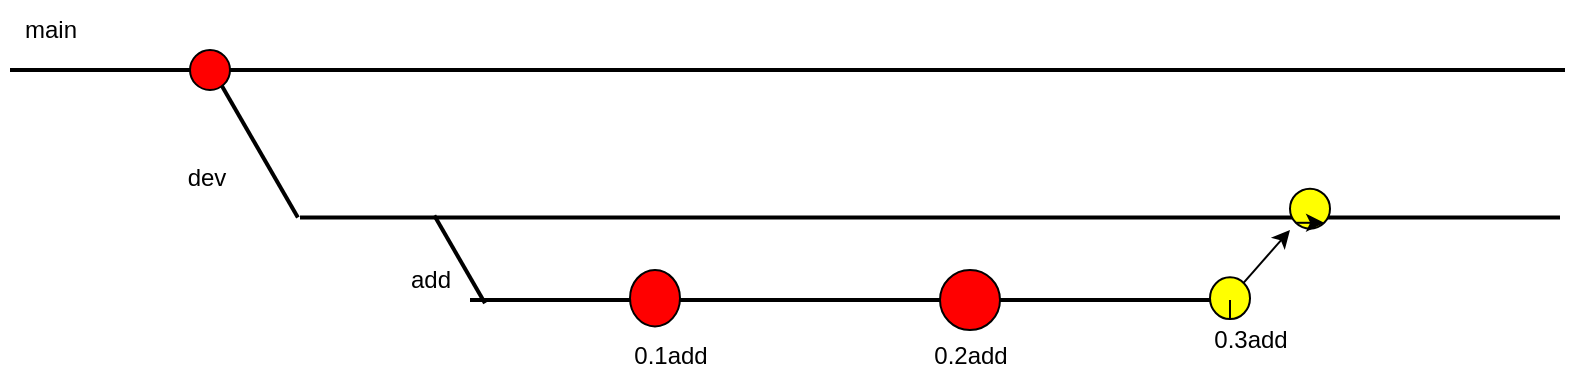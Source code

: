 <mxfile version="20.1.3" type="github">
  <diagram id="xeAv-j7N27nXM2-tX7S8" name="Page-1">
    <mxGraphModel dx="1185" dy="661" grid="1" gridSize="10" guides="1" tooltips="1" connect="1" arrows="1" fold="1" page="1" pageScale="1" pageWidth="850" pageHeight="1100" math="0" shadow="0">
      <root>
        <mxCell id="0" />
        <mxCell id="1" parent="0" />
        <mxCell id="K30sNtnkDTssSsv7Rbnj-9" value="" style="line;strokeWidth=2;direction=south;html=1;rotation=90;" vertex="1" parent="1">
          <mxGeometry x="403.75" y="21.25" width="10" height="777.5" as="geometry" />
        </mxCell>
        <mxCell id="K30sNtnkDTssSsv7Rbnj-10" value="" style="line;strokeWidth=2;direction=south;html=1;rotation=-30;" vertex="1" parent="1">
          <mxGeometry x="138.22" y="406.45" width="10" height="82.88" as="geometry" />
        </mxCell>
        <mxCell id="K30sNtnkDTssSsv7Rbnj-11" value="" style="line;strokeWidth=2;direction=south;html=1;rotation=90;" vertex="1" parent="1">
          <mxGeometry x="475" y="168.75" width="10" height="630" as="geometry" />
        </mxCell>
        <mxCell id="K30sNtnkDTssSsv7Rbnj-12" value="" style="line;strokeWidth=2;direction=south;html=1;rotation=-30;" vertex="1" parent="1">
          <mxGeometry x="239.83" y="479.37" width="10" height="50.68" as="geometry" />
        </mxCell>
        <mxCell id="K30sNtnkDTssSsv7Rbnj-13" value="" style="line;strokeWidth=2;direction=south;html=1;rotation=-90;" vertex="1" parent="1">
          <mxGeometry x="435" y="335" width="10" height="380" as="geometry" />
        </mxCell>
        <mxCell id="K30sNtnkDTssSsv7Rbnj-15" value="" style="ellipse;whiteSpace=wrap;html=1;fontColor=#000000;fillColor=#FF0000;" vertex="1" parent="1">
          <mxGeometry x="110" y="400" width="20" height="20" as="geometry" />
        </mxCell>
        <mxCell id="K30sNtnkDTssSsv7Rbnj-19" value="" style="endArrow=classic;html=1;rounded=0;fontColor=#000000;startArrow=none;" edge="1" parent="1" source="K30sNtnkDTssSsv7Rbnj-24">
          <mxGeometry width="50" height="50" relative="1" as="geometry">
            <mxPoint x="550" y="490" as="sourcePoint" />
            <mxPoint x="660" y="490" as="targetPoint" />
          </mxGeometry>
        </mxCell>
        <mxCell id="K30sNtnkDTssSsv7Rbnj-20" value="" style="ellipse;whiteSpace=wrap;html=1;fontColor=#000000;fillColor=#FF0000;" vertex="1" parent="1">
          <mxGeometry x="330" y="510" width="25" height="28.23" as="geometry" />
        </mxCell>
        <mxCell id="K30sNtnkDTssSsv7Rbnj-23" value="" style="ellipse;whiteSpace=wrap;html=1;fontColor=#000000;fillColor=#FF0000;" vertex="1" parent="1">
          <mxGeometry x="485" y="510" width="30" height="30" as="geometry" />
        </mxCell>
        <mxCell id="K30sNtnkDTssSsv7Rbnj-24" value="" style="ellipse;whiteSpace=wrap;html=1;fontColor=#000000;fillColor=#FFFF00;" vertex="1" parent="1">
          <mxGeometry x="620" y="513.68" width="20" height="20.88" as="geometry" />
        </mxCell>
        <mxCell id="K30sNtnkDTssSsv7Rbnj-27" value="" style="endArrow=none;html=1;rounded=0;fontColor=#000000;exitX=1;exitY=0.5;exitDx=0;exitDy=0;exitPerimeter=0;" edge="1" parent="1" source="K30sNtnkDTssSsv7Rbnj-13" target="K30sNtnkDTssSsv7Rbnj-24">
          <mxGeometry width="50" height="50" relative="1" as="geometry">
            <mxPoint x="630" y="525" as="sourcePoint" />
            <mxPoint x="670" y="480" as="targetPoint" />
          </mxGeometry>
        </mxCell>
        <mxCell id="K30sNtnkDTssSsv7Rbnj-28" value="" style="ellipse;whiteSpace=wrap;html=1;fontColor=#000000;fillColor=#FFFF00;" vertex="1" parent="1">
          <mxGeometry x="660" y="469.33" width="20" height="20" as="geometry" />
        </mxCell>
        <mxCell id="K30sNtnkDTssSsv7Rbnj-29" style="edgeStyle=orthogonalEdgeStyle;rounded=0;orthogonalLoop=1;jettySize=auto;html=1;exitX=0;exitY=1;exitDx=0;exitDy=0;entryX=1;entryY=1;entryDx=0;entryDy=0;fontColor=#000000;" edge="1" parent="1" source="K30sNtnkDTssSsv7Rbnj-28" target="K30sNtnkDTssSsv7Rbnj-28">
          <mxGeometry relative="1" as="geometry" />
        </mxCell>
        <mxCell id="K30sNtnkDTssSsv7Rbnj-30" value="main" style="text;html=1;resizable=0;autosize=1;align=center;verticalAlign=middle;points=[];fillColor=none;strokeColor=none;rounded=0;fontColor=#000000;" vertex="1" parent="1">
          <mxGeometry x="15" y="375" width="50" height="30" as="geometry" />
        </mxCell>
        <mxCell id="K30sNtnkDTssSsv7Rbnj-31" value="dev" style="text;html=1;resizable=0;autosize=1;align=center;verticalAlign=middle;points=[];fillColor=none;strokeColor=none;rounded=0;fontColor=#000000;" vertex="1" parent="1">
          <mxGeometry x="98.22" y="449.37" width="40" height="30" as="geometry" />
        </mxCell>
        <mxCell id="K30sNtnkDTssSsv7Rbnj-32" value="add" style="text;html=1;resizable=0;autosize=1;align=center;verticalAlign=middle;points=[];fillColor=none;strokeColor=none;rounded=0;fontColor=#000000;" vertex="1" parent="1">
          <mxGeometry x="209.83" y="500.05" width="40" height="30" as="geometry" />
        </mxCell>
        <mxCell id="K30sNtnkDTssSsv7Rbnj-33" value="0.1add" style="text;html=1;resizable=0;autosize=1;align=center;verticalAlign=middle;points=[];fillColor=none;strokeColor=none;rounded=0;fontColor=#000000;" vertex="1" parent="1">
          <mxGeometry x="320" y="538.23" width="60" height="30" as="geometry" />
        </mxCell>
        <mxCell id="K30sNtnkDTssSsv7Rbnj-35" value="0.2add" style="text;html=1;resizable=0;autosize=1;align=center;verticalAlign=middle;points=[];fillColor=none;strokeColor=none;rounded=0;fontColor=#000000;" vertex="1" parent="1">
          <mxGeometry x="470" y="538.23" width="60" height="30" as="geometry" />
        </mxCell>
        <mxCell id="K30sNtnkDTssSsv7Rbnj-36" value="0.3add" style="text;html=1;resizable=0;autosize=1;align=center;verticalAlign=middle;points=[];fillColor=none;strokeColor=none;rounded=0;fontColor=#000000;" vertex="1" parent="1">
          <mxGeometry x="610" y="530.05" width="60" height="30" as="geometry" />
        </mxCell>
      </root>
    </mxGraphModel>
  </diagram>
</mxfile>
